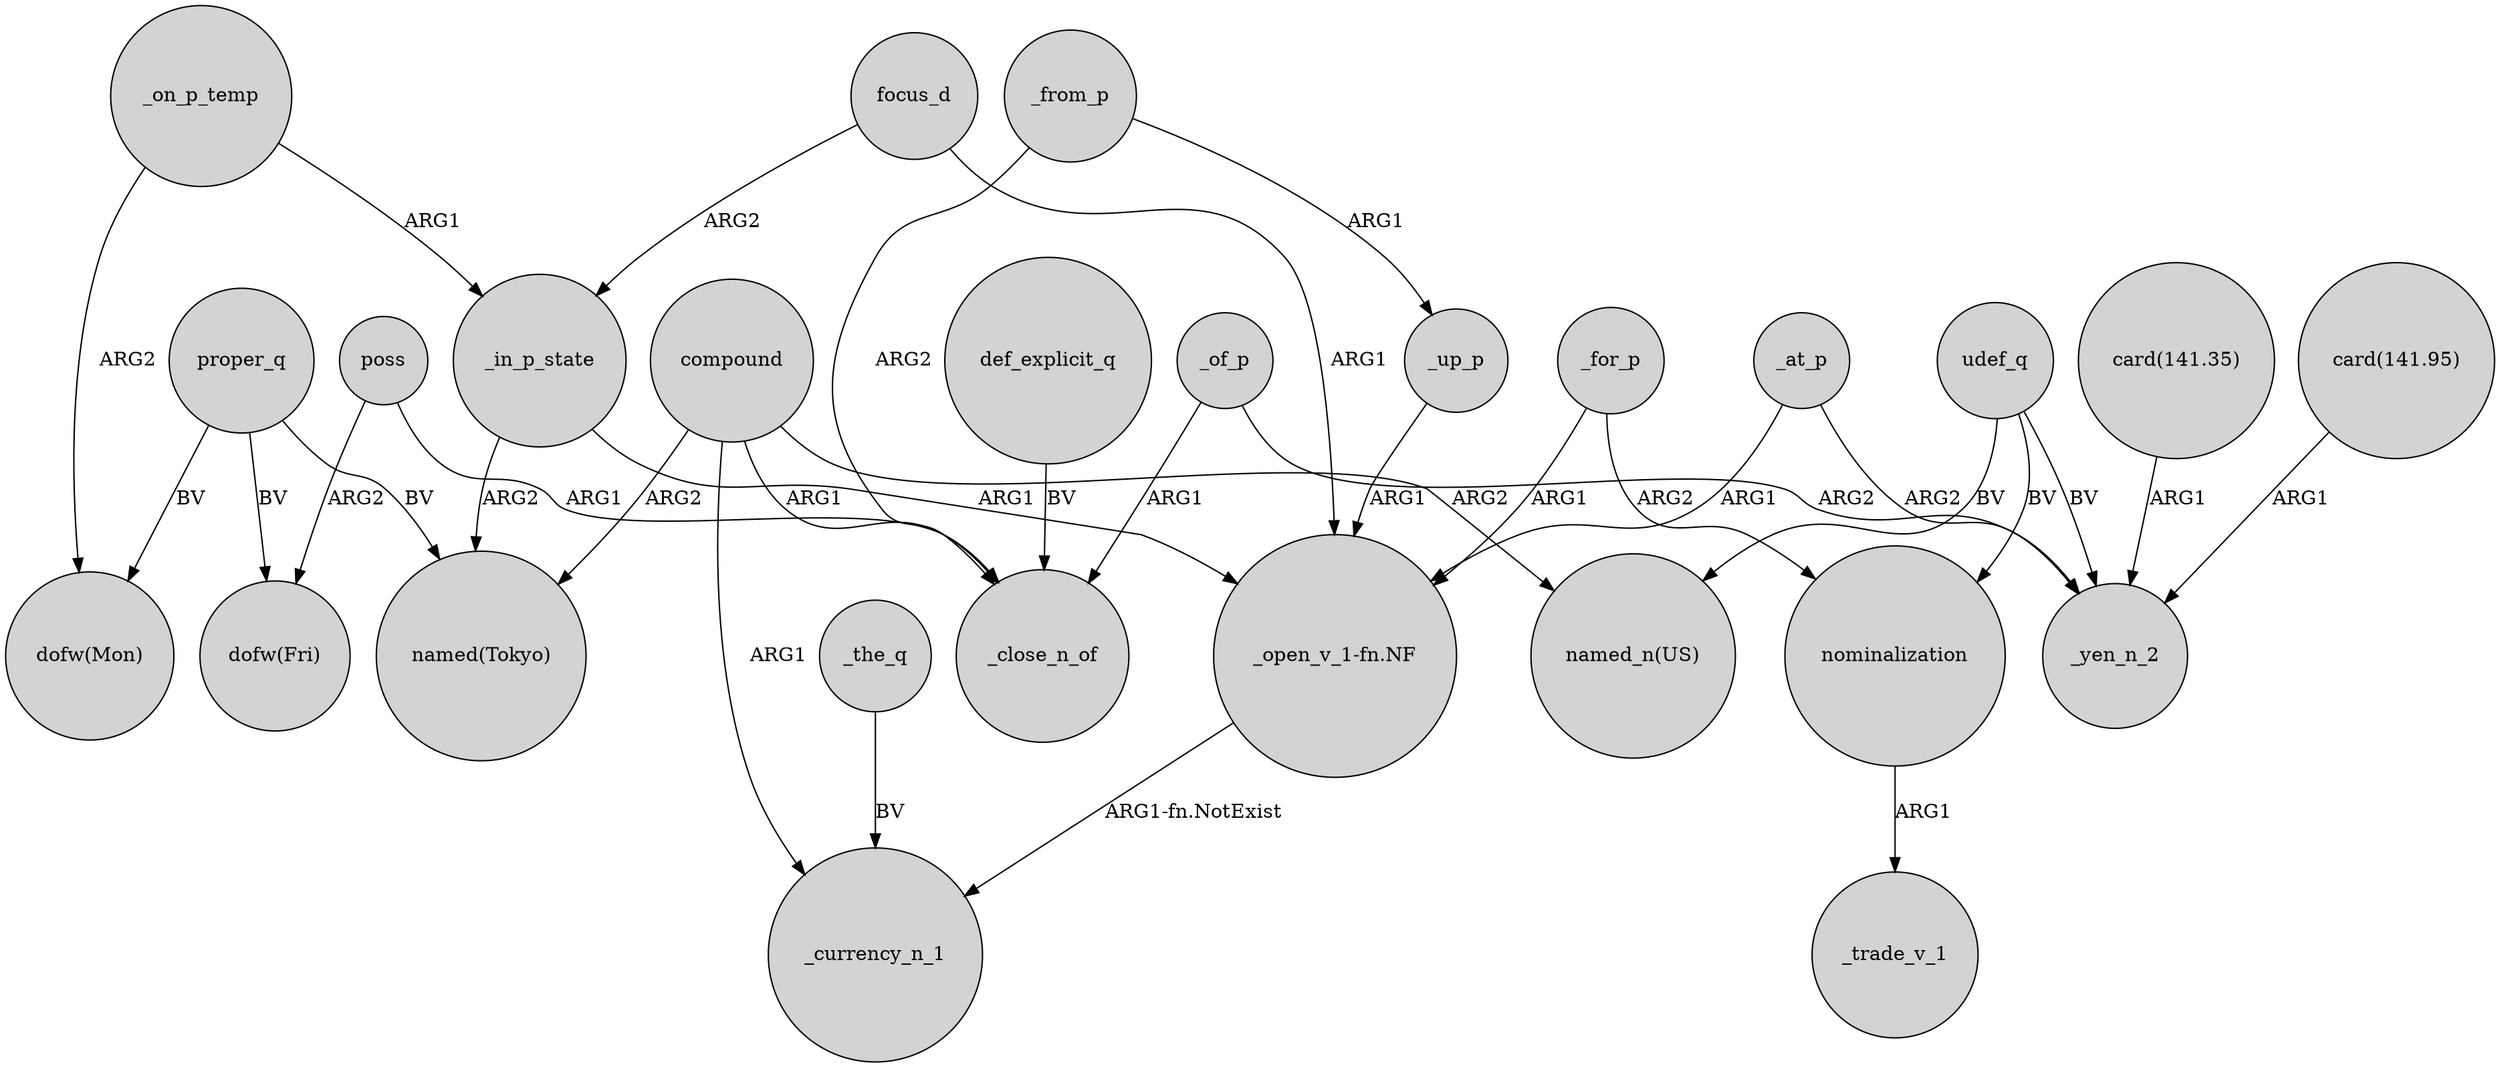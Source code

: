 digraph {
	node [shape=circle style=filled]
	compound -> "named(Tokyo)" [label=ARG2]
	_of_p -> _yen_n_2 [label=ARG2]
	proper_q -> "dofw(Fri)" [label=BV]
	udef_q -> _yen_n_2 [label=BV]
	udef_q -> "named_n(US)" [label=BV]
	_for_p -> "_open_v_1-fn.NF" [label=ARG1]
	poss -> _close_n_of [label=ARG1]
	focus_d -> _in_p_state [label=ARG2]
	_from_p -> _close_n_of [label=ARG2]
	_for_p -> nominalization [label=ARG2]
	_from_p -> _up_p [label=ARG1]
	compound -> _currency_n_1 [label=ARG1]
	_on_p_temp -> _in_p_state [label=ARG1]
	nominalization -> _trade_v_1 [label=ARG1]
	proper_q -> "named(Tokyo)" [label=BV]
	compound -> "named_n(US)" [label=ARG2]
	"card(141.35)" -> _yen_n_2 [label=ARG1]
	def_explicit_q -> _close_n_of [label=BV]
	poss -> "dofw(Fri)" [label=ARG2]
	"card(141.95)" -> _yen_n_2 [label=ARG1]
	focus_d -> "_open_v_1-fn.NF" [label=ARG1]
	proper_q -> "dofw(Mon)" [label=BV]
	_at_p -> _yen_n_2 [label=ARG2]
	udef_q -> nominalization [label=BV]
	_on_p_temp -> "dofw(Mon)" [label=ARG2]
	_up_p -> "_open_v_1-fn.NF" [label=ARG1]
	_of_p -> _close_n_of [label=ARG1]
	_at_p -> "_open_v_1-fn.NF" [label=ARG1]
	_in_p_state -> "_open_v_1-fn.NF" [label=ARG1]
	_the_q -> _currency_n_1 [label=BV]
	compound -> _close_n_of [label=ARG1]
	_in_p_state -> "named(Tokyo)" [label=ARG2]
	"_open_v_1-fn.NF" -> _currency_n_1 [label="ARG1-fn.NotExist"]
}
